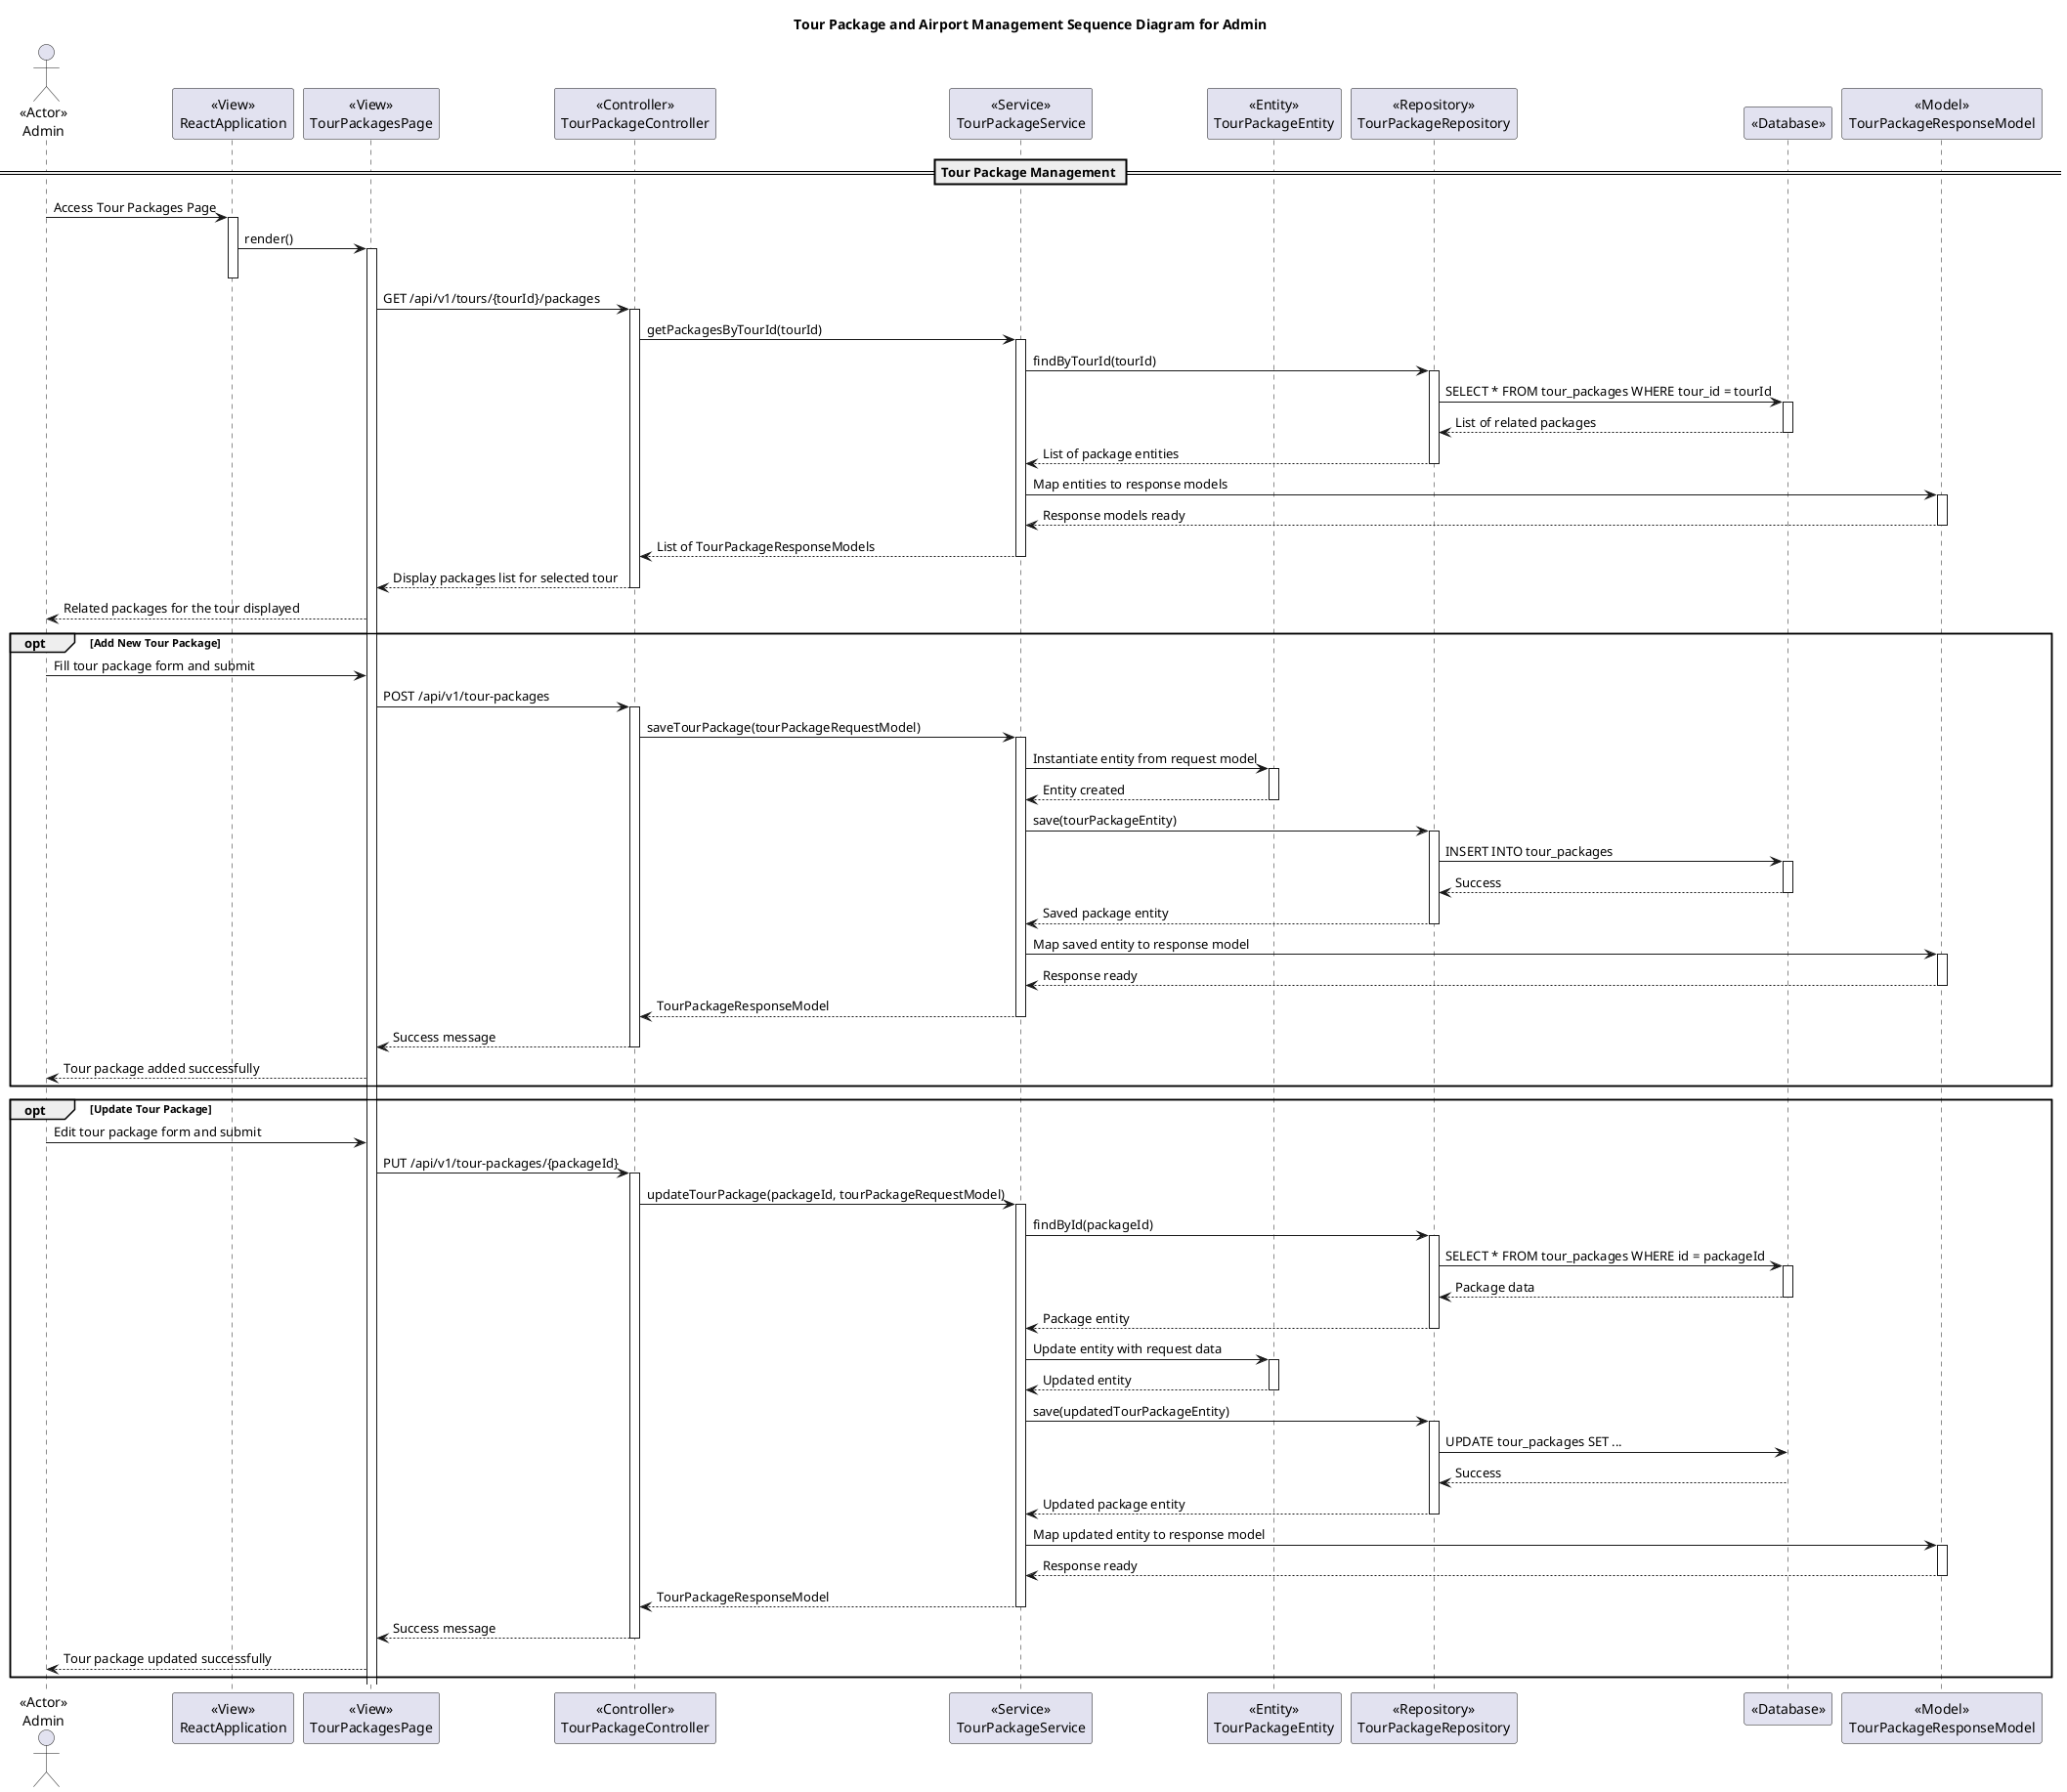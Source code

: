 @startuml
title Tour Package and Airport Management Sequence Diagram for Admin

actor Admin as "<<Actor>>\nAdmin"

participant ReactApplication as "<<View>>\nReactApplication"
participant TourPackagesPage as "<<View>>\nTourPackagesPage"
participant TourPackageController as "<<Controller>>\nTourPackageController"
participant TourPackageService as "<<Service>>\nTourPackageService"
participant TourPackageEntity as "<<Entity>>\nTourPackageEntity"
participant TourPackageRepository as "<<Repository>>\nTourPackageRepository"
participant Database as "<<Database>>"
participant TourPackageResponseModel as "<<Model>>\nTourPackageResponseModel"

== Tour Package Management ==
Admin -> ReactApplication : Access Tour Packages Page
activate ReactApplication

ReactApplication -> TourPackagesPage : render()
activate TourPackagesPage
deactivate ReactApplication

TourPackagesPage -> TourPackageController : GET /api/v1/tours/{tourId}/packages
activate TourPackageController

TourPackageController -> TourPackageService : getPackagesByTourId(tourId)
activate TourPackageService

TourPackageService -> TourPackageRepository : findByTourId(tourId)
activate TourPackageRepository

TourPackageRepository -> Database : SELECT * FROM tour_packages WHERE tour_id = tourId
activate Database
Database --> TourPackageRepository : List of related packages
deactivate Database

TourPackageRepository --> TourPackageService : List of package entities
deactivate TourPackageRepository

TourPackageService -> TourPackageResponseModel : Map entities to response models
activate TourPackageResponseModel
TourPackageResponseModel --> TourPackageService : Response models ready
deactivate TourPackageResponseModel

TourPackageService --> TourPackageController : List of TourPackageResponseModels
deactivate TourPackageService

TourPackageController --> TourPackagesPage : Display packages list for selected tour
deactivate TourPackageController

TourPackagesPage --> Admin : Related packages for the tour displayed

opt Add New Tour Package
    Admin -> TourPackagesPage : Fill tour package form and submit
    TourPackagesPage -> TourPackageController : POST /api/v1/tour-packages
    activate TourPackageController

    TourPackageController -> TourPackageService : saveTourPackage(tourPackageRequestModel)
    activate TourPackageService

    TourPackageService -> TourPackageEntity : Instantiate entity from request model
    activate TourPackageEntity
    TourPackageEntity --> TourPackageService : Entity created
    deactivate TourPackageEntity

    TourPackageService -> TourPackageRepository : save(tourPackageEntity)
    activate TourPackageRepository
    TourPackageRepository -> Database : INSERT INTO tour_packages
    activate Database
    Database --> TourPackageRepository : Success
    deactivate Database
    TourPackageRepository --> TourPackageService : Saved package entity
    deactivate TourPackageRepository

    TourPackageService -> TourPackageResponseModel : Map saved entity to response model
    activate TourPackageResponseModel
    TourPackageResponseModel --> TourPackageService : Response ready
    deactivate TourPackageResponseModel

    TourPackageService --> TourPackageController : TourPackageResponseModel
    deactivate TourPackageService

    TourPackageController --> TourPackagesPage : Success message
    deactivate TourPackageController

    TourPackagesPage --> Admin : Tour package added successfully
end

opt Update Tour Package
    Admin -> TourPackagesPage : Edit tour package form and submit
    TourPackagesPage -> TourPackageController : PUT /api/v1/tour-packages/{packageId}
    activate TourPackageController

    TourPackageController -> TourPackageService : updateTourPackage(packageId, tourPackageRequestModel)
    activate TourPackageService

    TourPackageService -> TourPackageRepository : findById(packageId)
    activate TourPackageRepository
    TourPackageRepository -> Database : SELECT * FROM tour_packages WHERE id = packageId
    activate Database
    Database --> TourPackageRepository : Package data
    deactivate Database
    TourPackageRepository --> TourPackageService : Package entity
    deactivate TourPackageRepository

    TourPackageService -> TourPackageEntity : Update entity with request data
    activate TourPackageEntity
    TourPackageEntity --> TourPackageService : Updated entity
    deactivate TourPackageEntity

    TourPackageService -> TourPackageRepository : save(updatedTourPackageEntity)
    activate TourPackageRepository
    TourPackageRepository -> Database : UPDATE tour_packages SET ...
    Database --> TourPackageRepository : Success
    deactivate Database
    TourPackageRepository --> TourPackageService : Updated package entity
    deactivate TourPackageRepository

    TourPackageService -> TourPackageResponseModel : Map updated entity to response model
    activate TourPackageResponseModel
    TourPackageResponseModel --> TourPackageService : Response ready
    deactivate TourPackageResponseModel

    TourPackageService --> TourPackageController : TourPackageResponseModel
    deactivate TourPackageService

    TourPackageController --> TourPackagesPage : Success message
    deactivate TourPackageController

    TourPackagesPage --> Admin : Tour package updated successfully
end

'opt Delete Tour Package
'    Admin -> TourPackagesPage : Select tour package to cancel
'    TourPackagesPage -> TourPackageController : PATCH /api/v1/tour-packages/{packageId}/cancel
'    activate TourPackageController
'
'    TourPackageController -> TourPackageService : cancelTourPackage(packageId)
'    activate TourPackageService
'
'    TourPackageService -> TourPackageRepository : updateStatusById(packageId, 'Cancelled')
'    activate TourPackageRepository
'    TourPackageRepository -> Database : UPDATE tour_packages SET status = 'Cancelled' WHERE id = packageId
'    Database --> TourPackageRepository : Success
'    deactivate Database
'    TourPackageRepository --> TourPackageService : Cancellation complete
'    deactivate TourPackageRepository
'
'    TourPackageService --> TourPackageController : Cancellation confirmation
'    deactivate TourPackageService
'
'    TourPackageController --> TourPackagesPage : Success message
'    deactivate TourPackageController
'
'    TourPackagesPage --> Admin : Tour package status updated to cancelled successfully
'end


'== Airport Management ==
'opt List Airports
'    Admin -> ReactApplication : Access Airports Page
'    ReactApplication -> TourPackagesPage : render()
'    TourPackagesPage -> TourPackageController : GET /api/v1/airports
'    activate TourPackageController
'
'    TourPackageController -> TourPackageService : getAllAirports()
'    activate TourPackageService
'
'    TourPackageService -> TourPackageRepository : findAll()
'    activate TourPackageRepository
'    TourPackageRepository -> Database : SELECT * FROM airports
'    activate Database
'    Database --> TourPackageRepository : List of airports
'    deactivate Database
'
'    TourPackageRepository --> TourPackageService : List of airport entities
'    deactivate TourPackageRepository
'
'    TourPackageService --> TourPackageController : List of AirportResponseModels
'    deactivate TourPackageService
'
'    TourPackageController --> TourPackagesPage : List of airports
'    deactivate TourPackageController
'
'    TourPackagesPage --> Admin : Airports displayed
'end
'
'opt Add New Airport
'    Admin -> TourPackagesPage : Fill airport form and submit
'    TourPackagesPage -> TourPackageController : POST /api/v1/airports
'    activate TourPackageController
'
'    TourPackageController -> TourPackageService : saveAirport(airportRequestModel)
'    activate TourPackageService
'
'    TourPackageService -> TourPackageRepository : save(airportEntity)
'    activate TourPackageRepository
'    TourPackageRepository -> Database : INSERT INTO airports
'    activate Database
'    Database --> TourPackageRepository : Success
'    deactivate Database
'    TourPackageRepository --> TourPackageService : Saved airport entity
'    deactivate TourPackageRepository
'
'    TourPackageService --> TourPackageController : AirportResponseModel
'    deactivate TourPackageService
'
'    TourPackageController --> TourPackagesPage : Success message
'    deactivate TourPackageController
'
'    TourPackagesPage --> Admin : Airport added successfully
'end
'
'opt Update Airport
'    Admin -> TourPackagesPage : Edit airport form and submit
'    TourPackagesPage -> TourPackageController : PUT /api/v1/airports/{airportId}
'    activate TourPackageController
'
'    TourPackageController -> TourPackageService : updateAirport(airportId, airportRequestModel)
'    activate TourPackageService
'
'    TourPackageService -> TourPackageRepository : findById(airportId)
'    activate TourPackageRepository
'    TourPackageRepository -> Database : SELECT * FROM airports WHERE id = airportId
'    activate Database
'    Database --> TourPackageRepository : Airport data
'    deactivate Database
'    TourPackageRepository --> TourPackageService : Airport entity
'    deactivate TourPackageRepository
'
'    TourPackageService -> TourPackageEntity : Update entity with request data
'    activate TourPackageEntity
'    TourPackageEntity --> TourPackageService : Updated entity
'    deactivate TourPackageEntity
'
'    TourPackageService -> TourPackageRepository : save(updatedAirportEntity)
'    activate TourPackageRepository
'    TourPackageRepository -> Database : UPDATE airports SET ...
'    Database --> TourPackageRepository : Success
'    deactivate Database
'    TourPackageRepository --> TourPackageService : Updated airport entity
'    deactivate TourPackageRepository
'
'    TourPackageService --> TourPackageController : AirportResponseModel
'    deactivate TourPackageService
'
'    TourPackageController --> TourPackagesPage : Success message
'    deactivate TourPackageController
'
'    TourPackagesPage --> Admin : Airport updated successfully
'end
'
'opt Delete Airport
'    Admin -> TourPackagesPage : Select airport to delete
'    TourPackagesPage -> TourPackageController : DELETE /api/v1/airports/{airportId}
'    activate TourPackageController
'
'    TourPackageController -> TourPackageService : deleteAirport(airportId)
'    activate TourPackageService
'
'    TourPackageService -> TourPackageRepository : deleteById(airportId)
'    activate TourPackageRepository
'    TourPackageRepository -> Database : DELETE FROM airports WHERE id = airportId
'    Database --> TourPackageRepository : Success
'    deactivate Database
'    TourPackageRepository --> TourPackageService : Deletion complete
'    deactivate TourPackageRepository
'
'    TourPackageService --> TourPackageController : Deletion confirmation
'    deactivate TourPackageService
'
'    TourPackageController --> TourPackagesPage : Success message
'    deactivate TourPackageController
'
'    TourPackagesPage --> Admin : Airport deleted successfully
'end

@enduml
